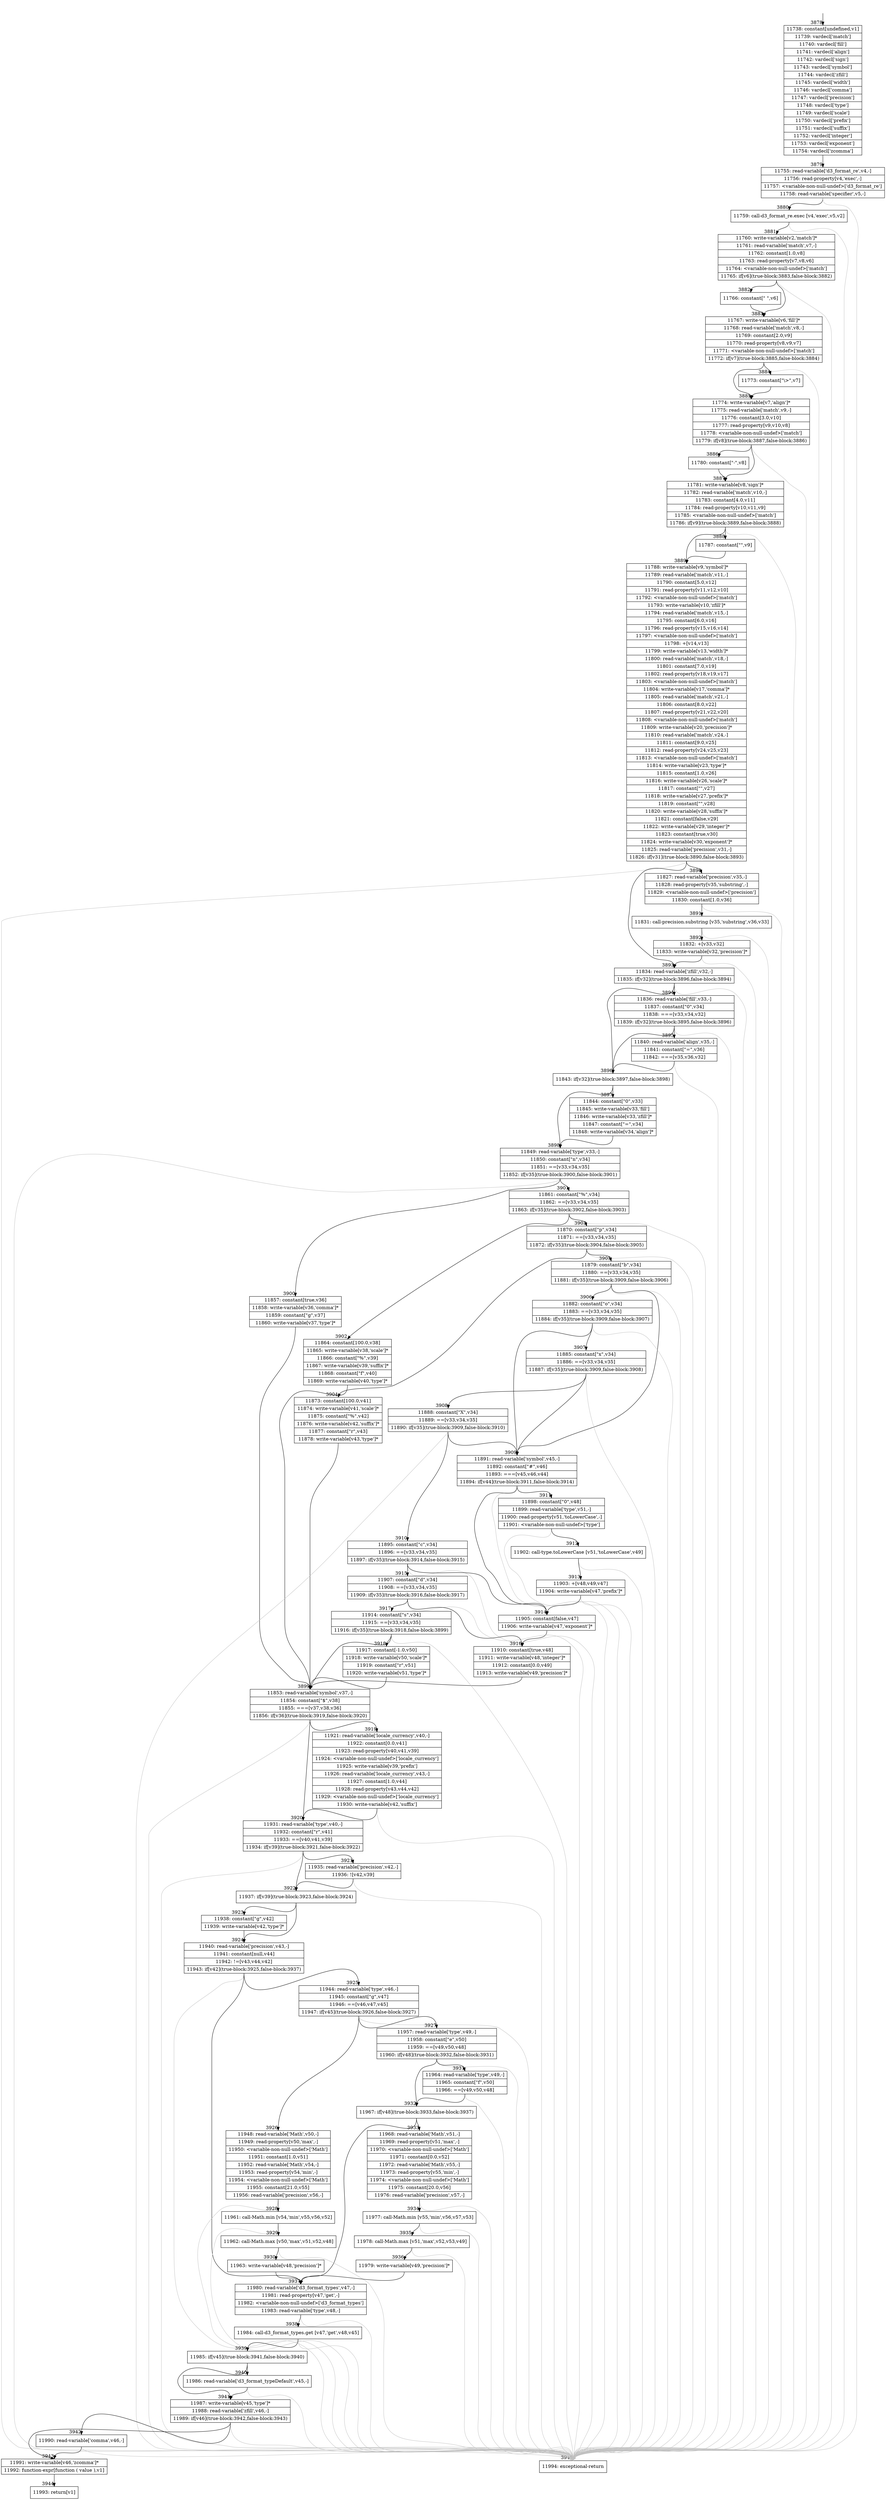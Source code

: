 digraph {
rankdir="TD"
BB_entry349[shape=none,label=""];
BB_entry349 -> BB3878 [tailport=s, headport=n, headlabel="    3878"]
BB3878 [shape=record label="{11738: constant[undefined,v1]|11739: vardecl['match']|11740: vardecl['fill']|11741: vardecl['align']|11742: vardecl['sign']|11743: vardecl['symbol']|11744: vardecl['zfill']|11745: vardecl['width']|11746: vardecl['comma']|11747: vardecl['precision']|11748: vardecl['type']|11749: vardecl['scale']|11750: vardecl['prefix']|11751: vardecl['suffix']|11752: vardecl['integer']|11753: vardecl['exponent']|11754: vardecl['zcomma']}" ] 
BB3878 -> BB3879 [tailport=s, headport=n, headlabel="      3879"]
BB3879 [shape=record label="{11755: read-variable['d3_format_re',v4,-]|11756: read-property[v4,'exec',-]|11757: \<variable-non-null-undef\>['d3_format_re']|11758: read-variable['specifier',v5,-]}" ] 
BB3879 -> BB3880 [tailport=s, headport=n, headlabel="      3880"]
BB3879 -> BB3945 [tailport=s, headport=n, color=gray, headlabel="      3945"]
BB3880 [shape=record label="{11759: call-d3_format_re.exec [v4,'exec',v5,v2]}" ] 
BB3880 -> BB3881 [tailport=s, headport=n, headlabel="      3881"]
BB3880 -> BB3945 [tailport=s, headport=n, color=gray]
BB3881 [shape=record label="{11760: write-variable[v2,'match']*|11761: read-variable['match',v7,-]|11762: constant[1.0,v8]|11763: read-property[v7,v8,v6]|11764: \<variable-non-null-undef\>['match']|11765: if[v6](true-block:3883,false-block:3882)}" ] 
BB3881 -> BB3883 [tailport=s, headport=n, headlabel="      3883"]
BB3881 -> BB3882 [tailport=s, headport=n, headlabel="      3882"]
BB3881 -> BB3945 [tailport=s, headport=n, color=gray]
BB3882 [shape=record label="{11766: constant[\" \",v6]}" ] 
BB3882 -> BB3883 [tailport=s, headport=n]
BB3883 [shape=record label="{11767: write-variable[v6,'fill']*|11768: read-variable['match',v8,-]|11769: constant[2.0,v9]|11770: read-property[v8,v9,v7]|11771: \<variable-non-null-undef\>['match']|11772: if[v7](true-block:3885,false-block:3884)}" ] 
BB3883 -> BB3885 [tailport=s, headport=n, headlabel="      3885"]
BB3883 -> BB3884 [tailport=s, headport=n, headlabel="      3884"]
BB3883 -> BB3945 [tailport=s, headport=n, color=gray]
BB3884 [shape=record label="{11773: constant[\"\\\>\",v7]}" ] 
BB3884 -> BB3885 [tailport=s, headport=n]
BB3885 [shape=record label="{11774: write-variable[v7,'align']*|11775: read-variable['match',v9,-]|11776: constant[3.0,v10]|11777: read-property[v9,v10,v8]|11778: \<variable-non-null-undef\>['match']|11779: if[v8](true-block:3887,false-block:3886)}" ] 
BB3885 -> BB3887 [tailport=s, headport=n, headlabel="      3887"]
BB3885 -> BB3886 [tailport=s, headport=n, headlabel="      3886"]
BB3885 -> BB3945 [tailport=s, headport=n, color=gray]
BB3886 [shape=record label="{11780: constant[\"-\",v8]}" ] 
BB3886 -> BB3887 [tailport=s, headport=n]
BB3887 [shape=record label="{11781: write-variable[v8,'sign']*|11782: read-variable['match',v10,-]|11783: constant[4.0,v11]|11784: read-property[v10,v11,v9]|11785: \<variable-non-null-undef\>['match']|11786: if[v9](true-block:3889,false-block:3888)}" ] 
BB3887 -> BB3889 [tailport=s, headport=n, headlabel="      3889"]
BB3887 -> BB3888 [tailport=s, headport=n, headlabel="      3888"]
BB3887 -> BB3945 [tailport=s, headport=n, color=gray]
BB3888 [shape=record label="{11787: constant[\"\",v9]}" ] 
BB3888 -> BB3889 [tailport=s, headport=n]
BB3889 [shape=record label="{11788: write-variable[v9,'symbol']*|11789: read-variable['match',v11,-]|11790: constant[5.0,v12]|11791: read-property[v11,v12,v10]|11792: \<variable-non-null-undef\>['match']|11793: write-variable[v10,'zfill']*|11794: read-variable['match',v15,-]|11795: constant[6.0,v16]|11796: read-property[v15,v16,v14]|11797: \<variable-non-null-undef\>['match']|11798: +[v14,v13]|11799: write-variable[v13,'width']*|11800: read-variable['match',v18,-]|11801: constant[7.0,v19]|11802: read-property[v18,v19,v17]|11803: \<variable-non-null-undef\>['match']|11804: write-variable[v17,'comma']*|11805: read-variable['match',v21,-]|11806: constant[8.0,v22]|11807: read-property[v21,v22,v20]|11808: \<variable-non-null-undef\>['match']|11809: write-variable[v20,'precision']*|11810: read-variable['match',v24,-]|11811: constant[9.0,v25]|11812: read-property[v24,v25,v23]|11813: \<variable-non-null-undef\>['match']|11814: write-variable[v23,'type']*|11815: constant[1.0,v26]|11816: write-variable[v26,'scale']*|11817: constant[\"\",v27]|11818: write-variable[v27,'prefix']*|11819: constant[\"\",v28]|11820: write-variable[v28,'suffix']*|11821: constant[false,v29]|11822: write-variable[v29,'integer']*|11823: constant[true,v30]|11824: write-variable[v30,'exponent']*|11825: read-variable['precision',v31,-]|11826: if[v31](true-block:3890,false-block:3893)}" ] 
BB3889 -> BB3890 [tailport=s, headport=n, headlabel="      3890"]
BB3889 -> BB3893 [tailport=s, headport=n, headlabel="      3893"]
BB3889 -> BB3945 [tailport=s, headport=n, color=gray]
BB3890 [shape=record label="{11827: read-variable['precision',v35,-]|11828: read-property[v35,'substring',-]|11829: \<variable-non-null-undef\>['precision']|11830: constant[1.0,v36]}" ] 
BB3890 -> BB3891 [tailport=s, headport=n, headlabel="      3891"]
BB3890 -> BB3945 [tailport=s, headport=n, color=gray]
BB3891 [shape=record label="{11831: call-precision.substring [v35,'substring',v36,v33]}" ] 
BB3891 -> BB3892 [tailport=s, headport=n, headlabel="      3892"]
BB3891 -> BB3945 [tailport=s, headport=n, color=gray]
BB3892 [shape=record label="{11832: +[v33,v32]|11833: write-variable[v32,'precision']*}" ] 
BB3892 -> BB3893 [tailport=s, headport=n]
BB3892 -> BB3945 [tailport=s, headport=n, color=gray]
BB3893 [shape=record label="{11834: read-variable['zfill',v32,-]|11835: if[v32](true-block:3896,false-block:3894)}" ] 
BB3893 -> BB3896 [tailport=s, headport=n, headlabel="      3896"]
BB3893 -> BB3894 [tailport=s, headport=n, headlabel="      3894"]
BB3893 -> BB3945 [tailport=s, headport=n, color=gray]
BB3894 [shape=record label="{11836: read-variable['fill',v33,-]|11837: constant[\"0\",v34]|11838: ===[v33,v34,v32]|11839: if[v32](true-block:3895,false-block:3896)}" ] 
BB3894 -> BB3896 [tailport=s, headport=n]
BB3894 -> BB3895 [tailport=s, headport=n, headlabel="      3895"]
BB3894 -> BB3945 [tailport=s, headport=n, color=gray]
BB3895 [shape=record label="{11840: read-variable['align',v35,-]|11841: constant[\"=\",v36]|11842: ===[v35,v36,v32]}" ] 
BB3895 -> BB3896 [tailport=s, headport=n]
BB3895 -> BB3945 [tailport=s, headport=n, color=gray]
BB3896 [shape=record label="{11843: if[v32](true-block:3897,false-block:3898)}" ] 
BB3896 -> BB3897 [tailport=s, headport=n, headlabel="      3897"]
BB3896 -> BB3898 [tailport=s, headport=n, headlabel="      3898"]
BB3897 [shape=record label="{11844: constant[\"0\",v33]|11845: write-variable[v33,'fill']|11846: write-variable[v33,'zfill']*|11847: constant[\"=\",v34]|11848: write-variable[v34,'align']*}" ] 
BB3897 -> BB3898 [tailport=s, headport=n]
BB3898 [shape=record label="{11849: read-variable['type',v33,-]|11850: constant[\"n\",v34]|11851: ==[v33,v34,v35]|11852: if[v35](true-block:3900,false-block:3901)}" ] 
BB3898 -> BB3900 [tailport=s, headport=n, headlabel="      3900"]
BB3898 -> BB3901 [tailport=s, headport=n, headlabel="      3901"]
BB3898 -> BB3945 [tailport=s, headport=n, color=gray]
BB3899 [shape=record label="{11853: read-variable['symbol',v37,-]|11854: constant[\"$\",v38]|11855: ===[v37,v38,v36]|11856: if[v36](true-block:3919,false-block:3920)}" ] 
BB3899 -> BB3919 [tailport=s, headport=n, headlabel="      3919"]
BB3899 -> BB3920 [tailport=s, headport=n, headlabel="      3920"]
BB3899 -> BB3945 [tailport=s, headport=n, color=gray]
BB3900 [shape=record label="{11857: constant[true,v36]|11858: write-variable[v36,'comma']*|11859: constant[\"g\",v37]|11860: write-variable[v37,'type']*}" ] 
BB3900 -> BB3899 [tailport=s, headport=n, headlabel="      3899"]
BB3901 [shape=record label="{11861: constant[\"%\",v34]|11862: ==[v33,v34,v35]|11863: if[v35](true-block:3902,false-block:3903)}" ] 
BB3901 -> BB3902 [tailport=s, headport=n, headlabel="      3902"]
BB3901 -> BB3903 [tailport=s, headport=n, headlabel="      3903"]
BB3901 -> BB3945 [tailport=s, headport=n, color=gray]
BB3902 [shape=record label="{11864: constant[100.0,v38]|11865: write-variable[v38,'scale']*|11866: constant[\"%\",v39]|11867: write-variable[v39,'suffix']*|11868: constant[\"f\",v40]|11869: write-variable[v40,'type']*}" ] 
BB3902 -> BB3899 [tailport=s, headport=n]
BB3903 [shape=record label="{11870: constant[\"p\",v34]|11871: ==[v33,v34,v35]|11872: if[v35](true-block:3904,false-block:3905)}" ] 
BB3903 -> BB3904 [tailport=s, headport=n, headlabel="      3904"]
BB3903 -> BB3905 [tailport=s, headport=n, headlabel="      3905"]
BB3903 -> BB3945 [tailport=s, headport=n, color=gray]
BB3904 [shape=record label="{11873: constant[100.0,v41]|11874: write-variable[v41,'scale']*|11875: constant[\"%\",v42]|11876: write-variable[v42,'suffix']*|11877: constant[\"r\",v43]|11878: write-variable[v43,'type']*}" ] 
BB3904 -> BB3899 [tailport=s, headport=n]
BB3905 [shape=record label="{11879: constant[\"b\",v34]|11880: ==[v33,v34,v35]|11881: if[v35](true-block:3909,false-block:3906)}" ] 
BB3905 -> BB3909 [tailport=s, headport=n, headlabel="      3909"]
BB3905 -> BB3906 [tailport=s, headport=n, headlabel="      3906"]
BB3905 -> BB3945 [tailport=s, headport=n, color=gray]
BB3906 [shape=record label="{11882: constant[\"o\",v34]|11883: ==[v33,v34,v35]|11884: if[v35](true-block:3909,false-block:3907)}" ] 
BB3906 -> BB3909 [tailport=s, headport=n]
BB3906 -> BB3907 [tailport=s, headport=n, headlabel="      3907"]
BB3906 -> BB3945 [tailport=s, headport=n, color=gray]
BB3907 [shape=record label="{11885: constant[\"x\",v34]|11886: ==[v33,v34,v35]|11887: if[v35](true-block:3909,false-block:3908)}" ] 
BB3907 -> BB3909 [tailport=s, headport=n]
BB3907 -> BB3908 [tailport=s, headport=n, headlabel="      3908"]
BB3907 -> BB3945 [tailport=s, headport=n, color=gray]
BB3908 [shape=record label="{11888: constant[\"X\",v34]|11889: ==[v33,v34,v35]|11890: if[v35](true-block:3909,false-block:3910)}" ] 
BB3908 -> BB3909 [tailport=s, headport=n]
BB3908 -> BB3910 [tailport=s, headport=n, headlabel="      3910"]
BB3908 -> BB3945 [tailport=s, headport=n, color=gray]
BB3909 [shape=record label="{11891: read-variable['symbol',v45,-]|11892: constant[\"#\",v46]|11893: ===[v45,v46,v44]|11894: if[v44](true-block:3911,false-block:3914)}" ] 
BB3909 -> BB3911 [tailport=s, headport=n, headlabel="      3911"]
BB3909 -> BB3914 [tailport=s, headport=n, headlabel="      3914"]
BB3909 -> BB3945 [tailport=s, headport=n, color=gray]
BB3910 [shape=record label="{11895: constant[\"c\",v34]|11896: ==[v33,v34,v35]|11897: if[v35](true-block:3914,false-block:3915)}" ] 
BB3910 -> BB3914 [tailport=s, headport=n]
BB3910 -> BB3915 [tailport=s, headport=n, headlabel="      3915"]
BB3910 -> BB3945 [tailport=s, headport=n, color=gray]
BB3911 [shape=record label="{11898: constant[\"0\",v48]|11899: read-variable['type',v51,-]|11900: read-property[v51,'toLowerCase',-]|11901: \<variable-non-null-undef\>['type']}" ] 
BB3911 -> BB3912 [tailport=s, headport=n, headlabel="      3912"]
BB3911 -> BB3945 [tailport=s, headport=n, color=gray]
BB3912 [shape=record label="{11902: call-type.toLowerCase [v51,'toLowerCase',v49]}" ] 
BB3912 -> BB3913 [tailport=s, headport=n, headlabel="      3913"]
BB3912 -> BB3945 [tailport=s, headport=n, color=gray]
BB3913 [shape=record label="{11903: +[v48,v49,v47]|11904: write-variable[v47,'prefix']*}" ] 
BB3913 -> BB3914 [tailport=s, headport=n]
BB3913 -> BB3945 [tailport=s, headport=n, color=gray]
BB3914 [shape=record label="{11905: constant[false,v47]|11906: write-variable[v47,'exponent']*}" ] 
BB3914 -> BB3916 [tailport=s, headport=n, headlabel="      3916"]
BB3915 [shape=record label="{11907: constant[\"d\",v34]|11908: ==[v33,v34,v35]|11909: if[v35](true-block:3916,false-block:3917)}" ] 
BB3915 -> BB3916 [tailport=s, headport=n]
BB3915 -> BB3917 [tailport=s, headport=n, headlabel="      3917"]
BB3915 -> BB3945 [tailport=s, headport=n, color=gray]
BB3916 [shape=record label="{11910: constant[true,v48]|11911: write-variable[v48,'integer']*|11912: constant[0.0,v49]|11913: write-variable[v49,'precision']*}" ] 
BB3916 -> BB3899 [tailport=s, headport=n]
BB3917 [shape=record label="{11914: constant[\"s\",v34]|11915: ==[v33,v34,v35]|11916: if[v35](true-block:3918,false-block:3899)}" ] 
BB3917 -> BB3918 [tailport=s, headport=n, headlabel="      3918"]
BB3917 -> BB3899 [tailport=s, headport=n]
BB3917 -> BB3945 [tailport=s, headport=n, color=gray]
BB3918 [shape=record label="{11917: constant[-1.0,v50]|11918: write-variable[v50,'scale']*|11919: constant[\"r\",v51]|11920: write-variable[v51,'type']*}" ] 
BB3918 -> BB3899 [tailport=s, headport=n]
BB3919 [shape=record label="{11921: read-variable['locale_currency',v40,-]|11922: constant[0.0,v41]|11923: read-property[v40,v41,v39]|11924: \<variable-non-null-undef\>['locale_currency']|11925: write-variable[v39,'prefix']|11926: read-variable['locale_currency',v43,-]|11927: constant[1.0,v44]|11928: read-property[v43,v44,v42]|11929: \<variable-non-null-undef\>['locale_currency']|11930: write-variable[v42,'suffix']}" ] 
BB3919 -> BB3920 [tailport=s, headport=n]
BB3919 -> BB3945 [tailport=s, headport=n, color=gray]
BB3920 [shape=record label="{11931: read-variable['type',v40,-]|11932: constant[\"r\",v41]|11933: ==[v40,v41,v39]|11934: if[v39](true-block:3921,false-block:3922)}" ] 
BB3920 -> BB3922 [tailport=s, headport=n, headlabel="      3922"]
BB3920 -> BB3921 [tailport=s, headport=n, headlabel="      3921"]
BB3920 -> BB3945 [tailport=s, headport=n, color=gray]
BB3921 [shape=record label="{11935: read-variable['precision',v42,-]|11936: ![v42,v39]}" ] 
BB3921 -> BB3922 [tailport=s, headport=n]
BB3921 -> BB3945 [tailport=s, headport=n, color=gray]
BB3922 [shape=record label="{11937: if[v39](true-block:3923,false-block:3924)}" ] 
BB3922 -> BB3923 [tailport=s, headport=n, headlabel="      3923"]
BB3922 -> BB3924 [tailport=s, headport=n, headlabel="      3924"]
BB3923 [shape=record label="{11938: constant[\"g\",v42]|11939: write-variable[v42,'type']*}" ] 
BB3923 -> BB3924 [tailport=s, headport=n]
BB3924 [shape=record label="{11940: read-variable['precision',v43,-]|11941: constant[null,v44]|11942: !=[v43,v44,v42]|11943: if[v42](true-block:3925,false-block:3937)}" ] 
BB3924 -> BB3925 [tailport=s, headport=n, headlabel="      3925"]
BB3924 -> BB3937 [tailport=s, headport=n, headlabel="      3937"]
BB3924 -> BB3945 [tailport=s, headport=n, color=gray]
BB3925 [shape=record label="{11944: read-variable['type',v46,-]|11945: constant[\"g\",v47]|11946: ==[v46,v47,v45]|11947: if[v45](true-block:3926,false-block:3927)}" ] 
BB3925 -> BB3926 [tailport=s, headport=n, headlabel="      3926"]
BB3925 -> BB3927 [tailport=s, headport=n, headlabel="      3927"]
BB3925 -> BB3945 [tailport=s, headport=n, color=gray]
BB3926 [shape=record label="{11948: read-variable['Math',v50,-]|11949: read-property[v50,'max',-]|11950: \<variable-non-null-undef\>['Math']|11951: constant[1.0,v51]|11952: read-variable['Math',v54,-]|11953: read-property[v54,'min',-]|11954: \<variable-non-null-undef\>['Math']|11955: constant[21.0,v55]|11956: read-variable['precision',v56,-]}" ] 
BB3926 -> BB3928 [tailport=s, headport=n, headlabel="      3928"]
BB3926 -> BB3945 [tailport=s, headport=n, color=gray]
BB3927 [shape=record label="{11957: read-variable['type',v49,-]|11958: constant[\"e\",v50]|11959: ==[v49,v50,v48]|11960: if[v48](true-block:3932,false-block:3931)}" ] 
BB3927 -> BB3932 [tailport=s, headport=n, headlabel="      3932"]
BB3927 -> BB3931 [tailport=s, headport=n, headlabel="      3931"]
BB3927 -> BB3945 [tailport=s, headport=n, color=gray]
BB3928 [shape=record label="{11961: call-Math.min [v54,'min',v55,v56,v52]}" ] 
BB3928 -> BB3929 [tailport=s, headport=n, headlabel="      3929"]
BB3928 -> BB3945 [tailport=s, headport=n, color=gray]
BB3929 [shape=record label="{11962: call-Math.max [v50,'max',v51,v52,v48]}" ] 
BB3929 -> BB3930 [tailport=s, headport=n, headlabel="      3930"]
BB3929 -> BB3945 [tailport=s, headport=n, color=gray]
BB3930 [shape=record label="{11963: write-variable[v48,'precision']*}" ] 
BB3930 -> BB3937 [tailport=s, headport=n]
BB3931 [shape=record label="{11964: read-variable['type',v49,-]|11965: constant[\"f\",v50]|11966: ==[v49,v50,v48]}" ] 
BB3931 -> BB3932 [tailport=s, headport=n]
BB3931 -> BB3945 [tailport=s, headport=n, color=gray]
BB3932 [shape=record label="{11967: if[v48](true-block:3933,false-block:3937)}" ] 
BB3932 -> BB3933 [tailport=s, headport=n, headlabel="      3933"]
BB3932 -> BB3937 [tailport=s, headport=n]
BB3933 [shape=record label="{11968: read-variable['Math',v51,-]|11969: read-property[v51,'max',-]|11970: \<variable-non-null-undef\>['Math']|11971: constant[0.0,v52]|11972: read-variable['Math',v55,-]|11973: read-property[v55,'min',-]|11974: \<variable-non-null-undef\>['Math']|11975: constant[20.0,v56]|11976: read-variable['precision',v57,-]}" ] 
BB3933 -> BB3934 [tailport=s, headport=n, headlabel="      3934"]
BB3933 -> BB3945 [tailport=s, headport=n, color=gray]
BB3934 [shape=record label="{11977: call-Math.min [v55,'min',v56,v57,v53]}" ] 
BB3934 -> BB3935 [tailport=s, headport=n, headlabel="      3935"]
BB3934 -> BB3945 [tailport=s, headport=n, color=gray]
BB3935 [shape=record label="{11978: call-Math.max [v51,'max',v52,v53,v49]}" ] 
BB3935 -> BB3936 [tailport=s, headport=n, headlabel="      3936"]
BB3935 -> BB3945 [tailport=s, headport=n, color=gray]
BB3936 [shape=record label="{11979: write-variable[v49,'precision']*}" ] 
BB3936 -> BB3937 [tailport=s, headport=n]
BB3937 [shape=record label="{11980: read-variable['d3_format_types',v47,-]|11981: read-property[v47,'get',-]|11982: \<variable-non-null-undef\>['d3_format_types']|11983: read-variable['type',v48,-]}" ] 
BB3937 -> BB3938 [tailport=s, headport=n, headlabel="      3938"]
BB3937 -> BB3945 [tailport=s, headport=n, color=gray]
BB3938 [shape=record label="{11984: call-d3_format_types.get [v47,'get',v48,v45]}" ] 
BB3938 -> BB3939 [tailport=s, headport=n, headlabel="      3939"]
BB3938 -> BB3945 [tailport=s, headport=n, color=gray]
BB3939 [shape=record label="{11985: if[v45](true-block:3941,false-block:3940)}" ] 
BB3939 -> BB3941 [tailport=s, headport=n, headlabel="      3941"]
BB3939 -> BB3940 [tailport=s, headport=n, headlabel="      3940"]
BB3940 [shape=record label="{11986: read-variable['d3_format_typeDefault',v45,-]}" ] 
BB3940 -> BB3941 [tailport=s, headport=n]
BB3940 -> BB3945 [tailport=s, headport=n, color=gray]
BB3941 [shape=record label="{11987: write-variable[v45,'type']*|11988: read-variable['zfill',v46,-]|11989: if[v46](true-block:3942,false-block:3943)}" ] 
BB3941 -> BB3943 [tailport=s, headport=n, headlabel="      3943"]
BB3941 -> BB3942 [tailport=s, headport=n, headlabel="      3942"]
BB3941 -> BB3945 [tailport=s, headport=n, color=gray]
BB3942 [shape=record label="{11990: read-variable['comma',v46,-]}" ] 
BB3942 -> BB3943 [tailport=s, headport=n]
BB3942 -> BB3945 [tailport=s, headport=n, color=gray]
BB3943 [shape=record label="{11991: write-variable[v46,'zcomma']*|11992: function-expr[function ( value ),v1]}" ] 
BB3943 -> BB3944 [tailport=s, headport=n, headlabel="      3944"]
BB3944 [shape=record label="{11993: return[v1]}" ] 
BB3945 [shape=record label="{11994: exceptional-return}" ] 
//#$~ 2293
}
